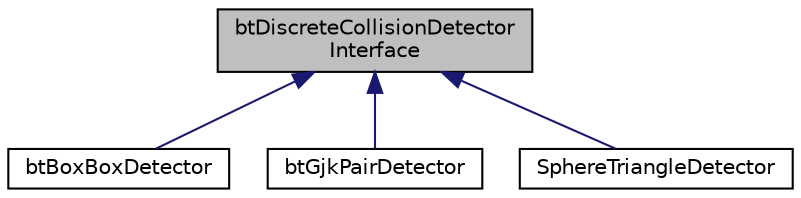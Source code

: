 digraph "btDiscreteCollisionDetectorInterface"
{
  edge [fontname="Helvetica",fontsize="10",labelfontname="Helvetica",labelfontsize="10"];
  node [fontname="Helvetica",fontsize="10",shape=record];
  Node1 [label="btDiscreteCollisionDetector\lInterface",height=0.2,width=0.4,color="black", fillcolor="grey75", style="filled", fontcolor="black"];
  Node1 -> Node2 [dir="back",color="midnightblue",fontsize="10",style="solid",fontname="Helvetica"];
  Node2 [label="btBoxBoxDetector",height=0.2,width=0.4,color="black", fillcolor="white", style="filled",URL="$structbt_box_box_detector.html"];
  Node1 -> Node3 [dir="back",color="midnightblue",fontsize="10",style="solid",fontname="Helvetica"];
  Node3 [label="btGjkPairDetector",height=0.2,width=0.4,color="black", fillcolor="white", style="filled",URL="$classbt_gjk_pair_detector.html",tooltip="btGjkPairDetector uses GJK to implement the btDiscreteCollisionDetectorInterface "];
  Node1 -> Node4 [dir="back",color="midnightblue",fontsize="10",style="solid",fontname="Helvetica"];
  Node4 [label="SphereTriangleDetector",height=0.2,width=0.4,color="black", fillcolor="white", style="filled",URL="$struct_sphere_triangle_detector.html",tooltip="sphere-triangle to match the btDiscreteCollisionDetectorInterface "];
}
